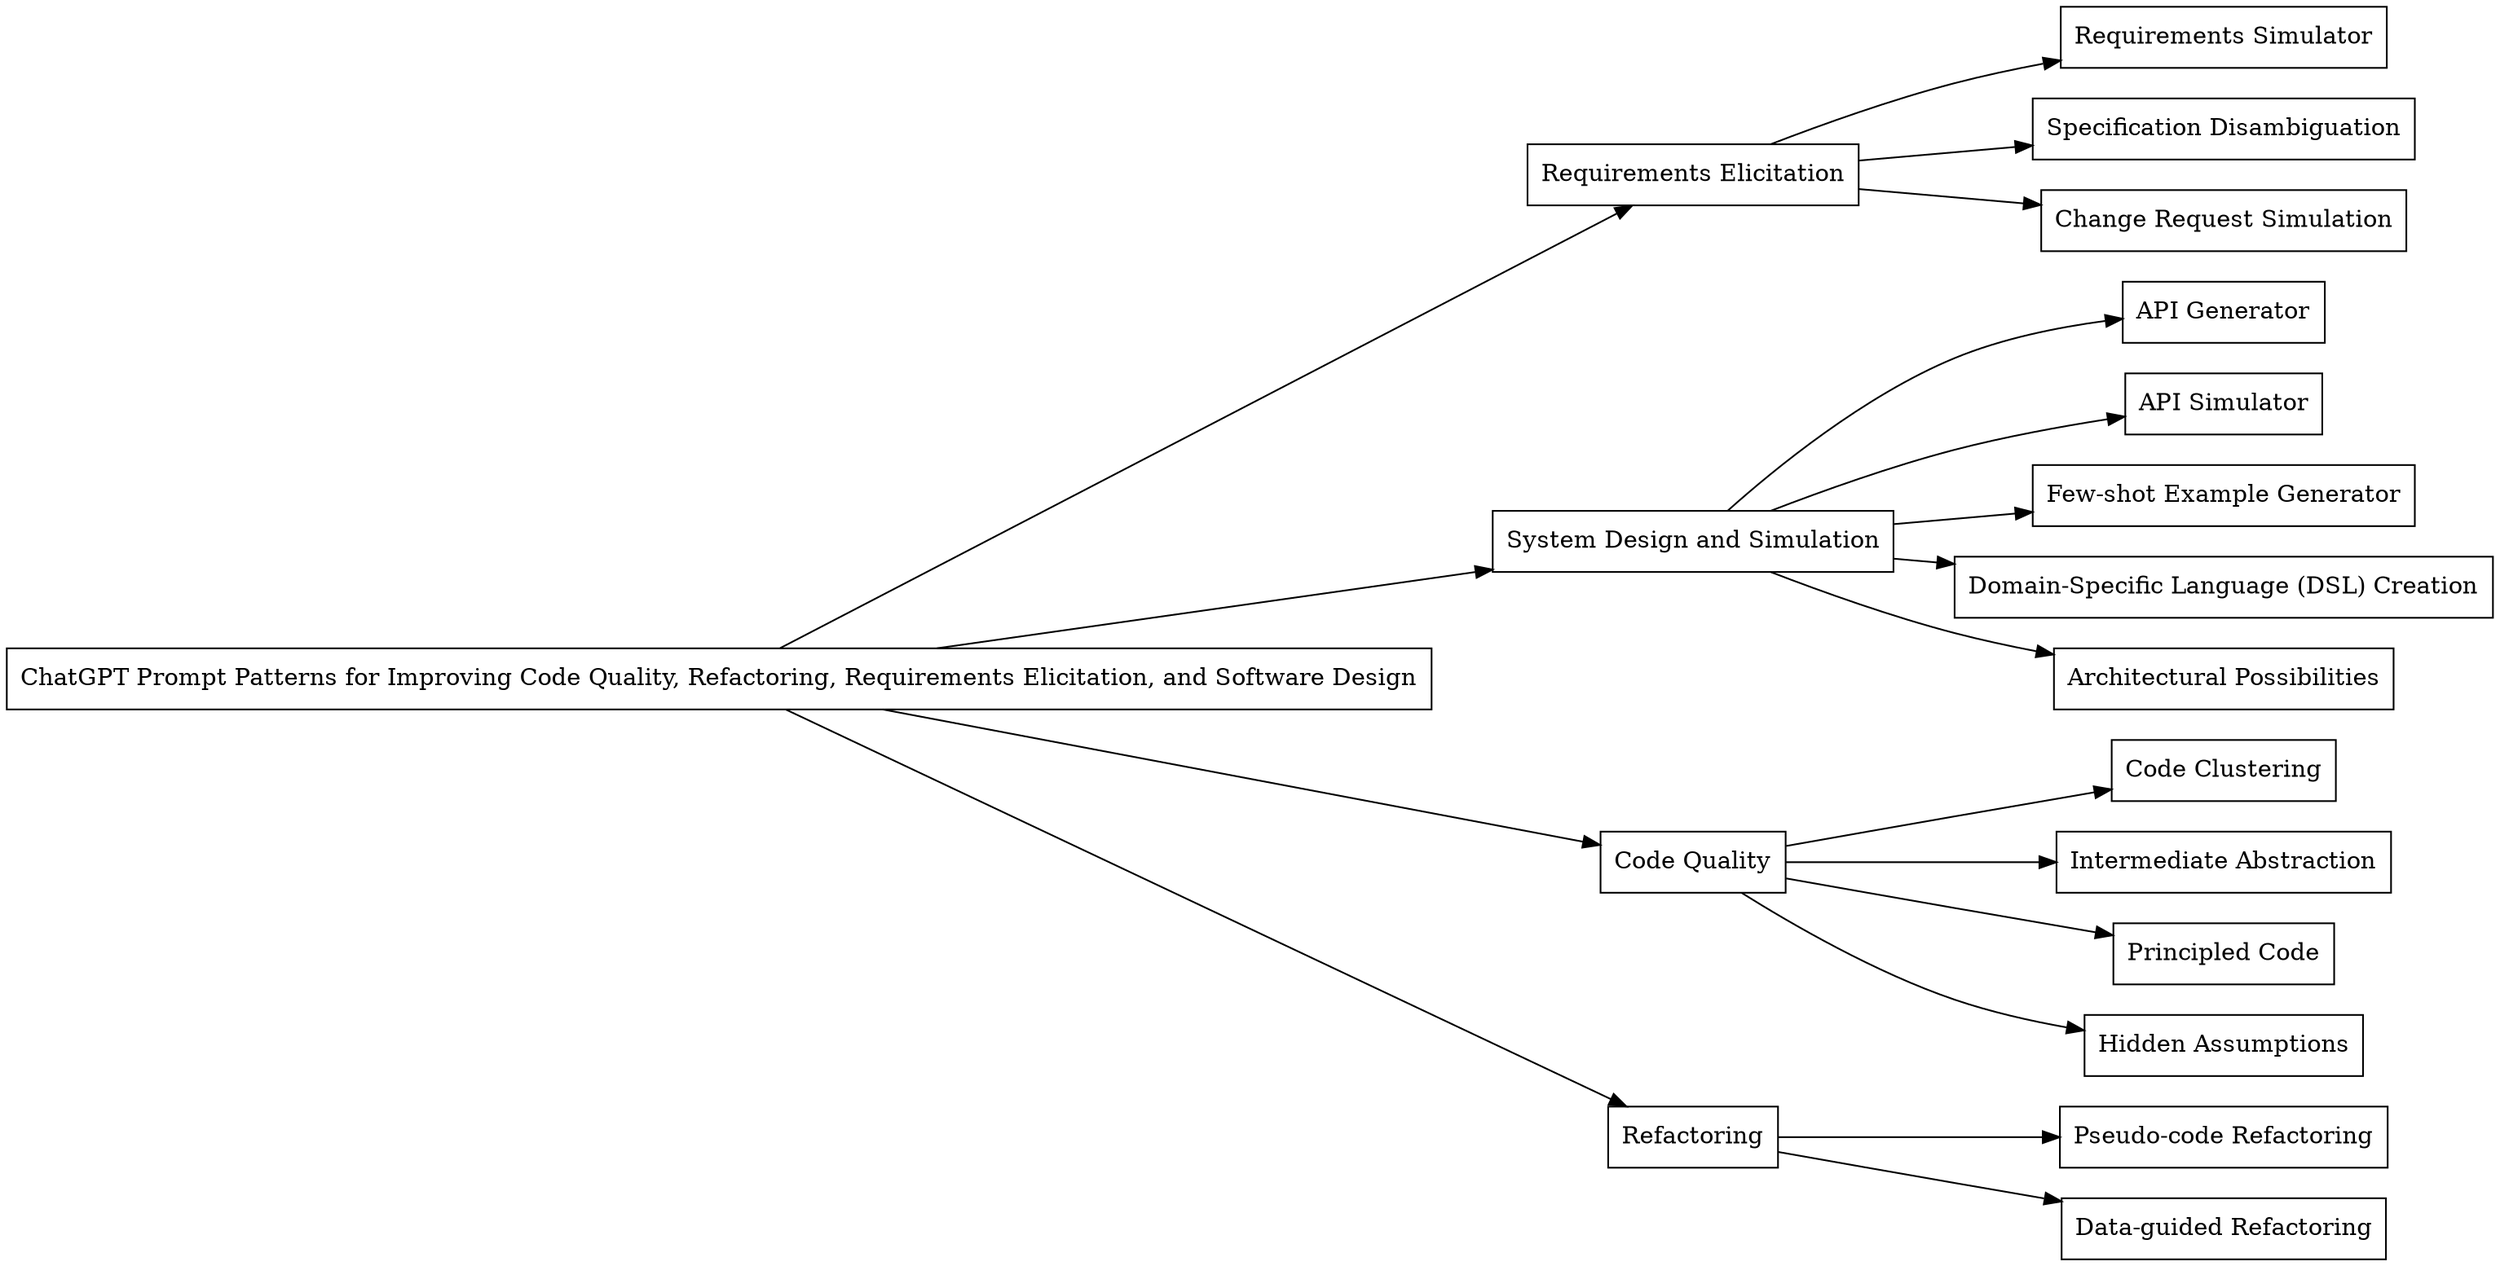 digraph G {
rankdir=LR;
"ChatGPT Prompt Patterns for Improving Code Quality, Refactoring, Requirements Elicitation, and Software Design" [shape=box];
"Requirements Elicitation" [shape=box];
"ChatGPT Prompt Patterns for Improving Code Quality, Refactoring, Requirements Elicitation, and Software Design" -> "Requirements Elicitation";
"Requirements Simulator" [shape=box];
"Requirements Elicitation" -> "Requirements Simulator";
"Specification Disambiguation" [shape=box];
"Requirements Elicitation" -> "Specification Disambiguation";
"Change Request Simulation" [shape=box];
"Requirements Elicitation" -> "Change Request Simulation";
"System Design and Simulation" [shape=box];
"ChatGPT Prompt Patterns for Improving Code Quality, Refactoring, Requirements Elicitation, and Software Design" -> "System Design and Simulation";
"API Generator" [shape=box];
"System Design and Simulation" -> "API Generator";
"API Simulator" [shape=box];
"System Design and Simulation" -> "API Simulator";
"Few-shot Example Generator" [shape=box];
"System Design and Simulation" -> "Few-shot Example Generator";
"Domain-Specific Language (DSL) Creation" [shape=box];
"System Design and Simulation" -> "Domain-Specific Language (DSL) Creation";
"Architectural Possibilities" [shape=box];
"System Design and Simulation" -> "Architectural Possibilities";
"Code Quality" [shape=box];
"ChatGPT Prompt Patterns for Improving Code Quality, Refactoring, Requirements Elicitation, and Software Design" -> "Code Quality";
"Code Clustering" [shape=box];
"Code Quality" -> "Code Clustering";
"Intermediate Abstraction" [shape=box];
"Code Quality" -> "Intermediate Abstraction";
"Principled Code" [shape=box];
"Code Quality" -> "Principled Code";
"Hidden Assumptions" [shape=box];
"Code Quality" -> "Hidden Assumptions";
Refactoring [shape=box];
"ChatGPT Prompt Patterns for Improving Code Quality, Refactoring, Requirements Elicitation, and Software Design" -> Refactoring;
"Pseudo-code Refactoring" [shape=box];
Refactoring -> "Pseudo-code Refactoring";
"Data-guided Refactoring" [shape=box];
Refactoring -> "Data-guided Refactoring";
}
